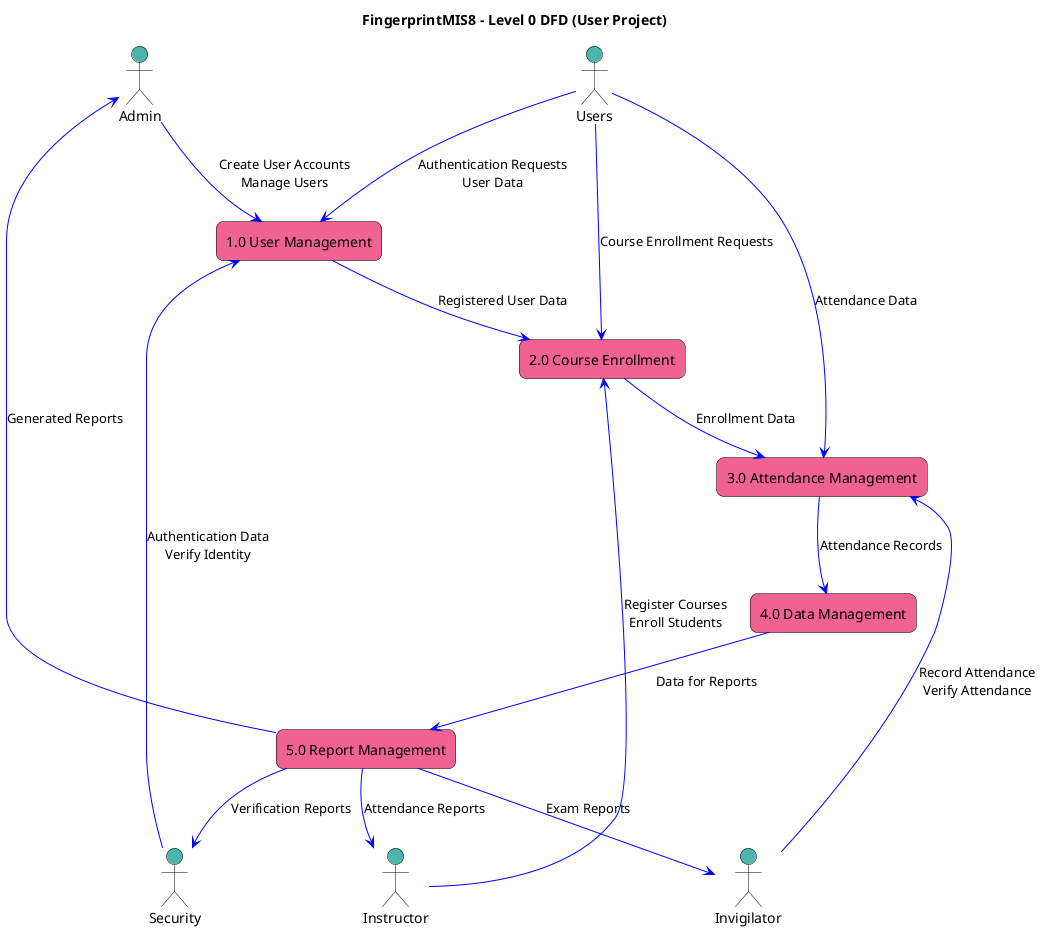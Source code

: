 @startuml
title FingerprintMIS8 - Level 0 DFD (User Project)

skinparam rectangle {
  BackgroundColor #f06292
  BorderColor black
  RoundCorner 15
  FontColor black
}

skinparam actor {
  BackgroundColor #4db6ac
  BorderColor black
  FontColor black
}

actor "Admin" as Admin #4db6ac
actor "Instructor" as Instructor #4db6ac
actor "Invigilator" as Invigilator #4db6ac
actor "Security" as Security #4db6ac

actor "Users" as Users #4db6ac

rectangle "1.0 User Management" as UserManagement #f06292
rectangle "2.0 Course Enrollment" as CourseEnrollment #f06292
rectangle "3.0 Attendance Management" as AttendanceManagement #f06292
rectangle "4.0 Data Management" as DataManagement #f06292
rectangle "5.0 Report Management" as ReportManagement #f06292

Admin -[#0000FF]-> UserManagement : Create User Accounts\nManage Users
Instructor -[#0000FF]-> CourseEnrollment : Register Courses\nEnroll Students
Invigilator -[#0000FF]-> AttendanceManagement : Record Attendance\nVerify Attendance
Security -[#0000FF]-> UserManagement : Authentication Data\nVerify Identity

Users -[#0000FF]-> UserManagement : Authentication Requests\nUser Data
Users -[#0000FF]-> CourseEnrollment : Course Enrollment Requests
Users -[#0000FF]-> AttendanceManagement : Attendance Data

UserManagement -[#0000FF]-> CourseEnrollment : Registered User Data
CourseEnrollment -[#0000FF]-> AttendanceManagement : Enrollment Data
AttendanceManagement -[#0000FF]-> DataManagement : Attendance Records
DataManagement -[#0000FF]-> ReportManagement : Data for Reports

ReportManagement -[#0000FF]-> Admin : Generated Reports
ReportManagement -[#0000FF]-> Instructor : Attendance Reports
ReportManagement -[#0000FF]-> Invigilator : Exam Reports
ReportManagement -[#0000FF]-> Security : Verification Reports

@enduml
